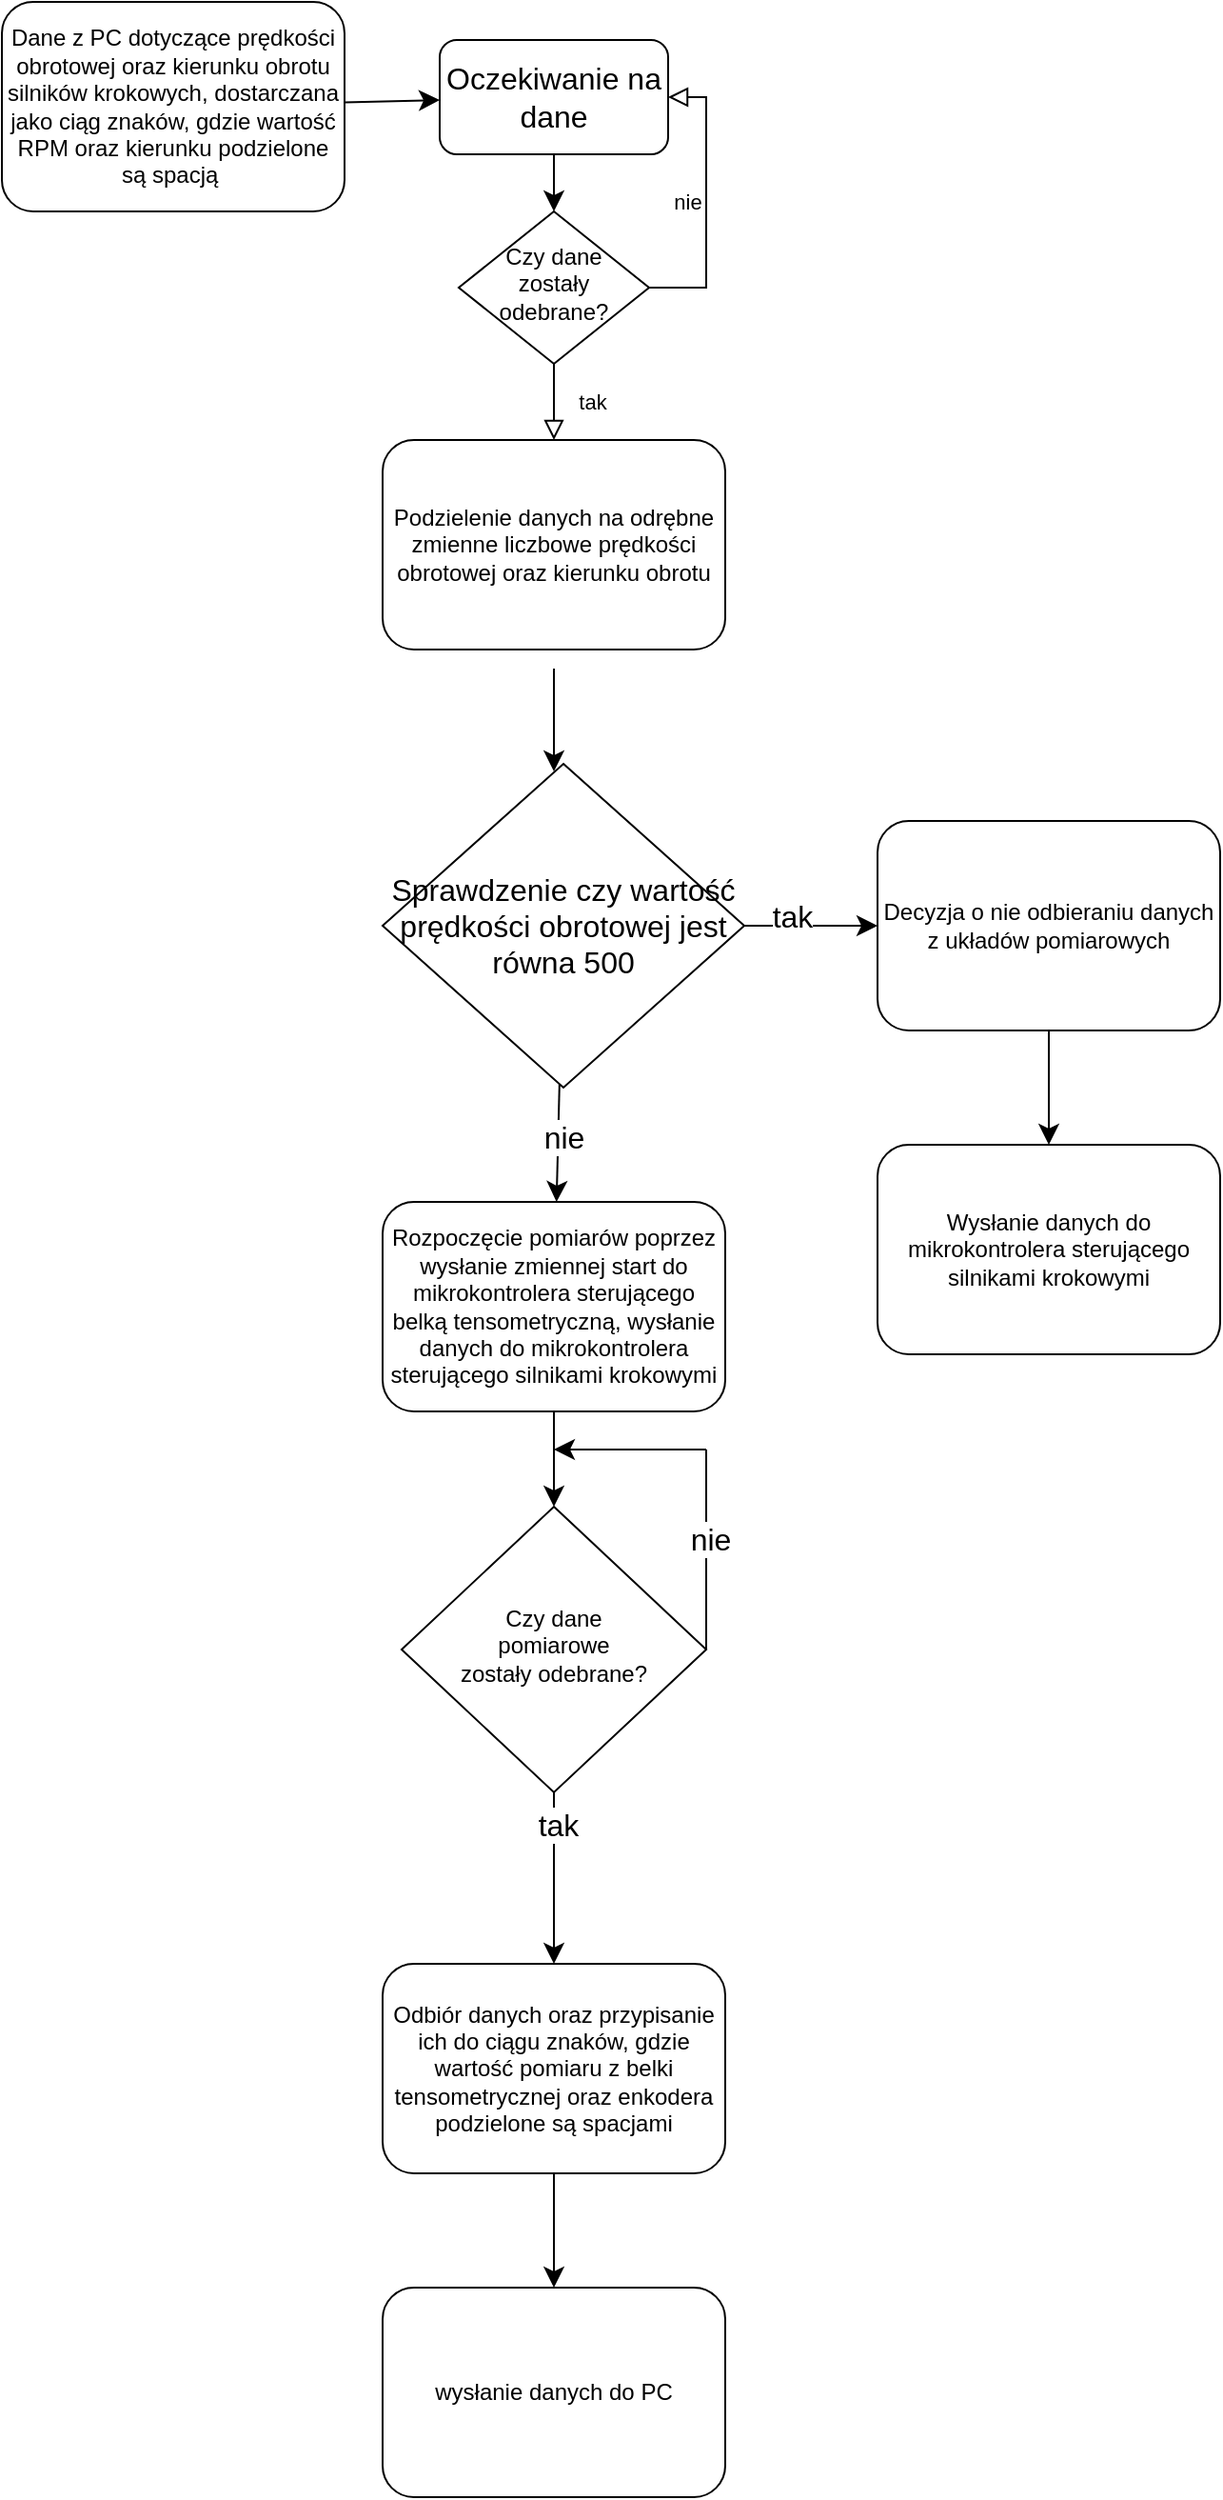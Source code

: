 <mxfile version="23.1.1" type="github">
  <diagram id="C5RBs43oDa-KdzZeNtuy" name="Page-1">
    <mxGraphModel dx="1904" dy="1348" grid="1" gridSize="10" guides="1" tooltips="1" connect="1" arrows="1" fold="1" page="1" pageScale="1" pageWidth="827" pageHeight="1169" background="#FFFFFF" math="0" shadow="0">
      <root>
        <mxCell id="WIyWlLk6GJQsqaUBKTNV-0" />
        <mxCell id="WIyWlLk6GJQsqaUBKTNV-1" parent="WIyWlLk6GJQsqaUBKTNV-0" />
        <mxCell id="IlHd5ytfKOKlLrHz04dE-11" value="" style="edgeStyle=none;curved=1;rounded=0;orthogonalLoop=1;jettySize=auto;html=1;fontSize=12;startSize=8;endSize=8;" edge="1" parent="WIyWlLk6GJQsqaUBKTNV-1" source="WIyWlLk6GJQsqaUBKTNV-3" target="IlHd5ytfKOKlLrHz04dE-8">
          <mxGeometry relative="1" as="geometry" />
        </mxCell>
        <mxCell id="WIyWlLk6GJQsqaUBKTNV-3" value="Dane z PC dotyczące prędkości obrotowej oraz kierunku obrotu silników krokowych, dostarczana jako ciąg znaków, gdzie wartość RPM oraz kierunku podzielone są spacją&amp;nbsp;" style="rounded=1;whiteSpace=wrap;html=1;fontSize=12;glass=0;strokeWidth=1;shadow=0;" parent="WIyWlLk6GJQsqaUBKTNV-1" vertex="1">
          <mxGeometry x="-70" y="60" width="180" height="110" as="geometry" />
        </mxCell>
        <mxCell id="WIyWlLk6GJQsqaUBKTNV-4" value="tak" style="rounded=0;html=1;jettySize=auto;orthogonalLoop=1;fontSize=11;endArrow=block;endFill=0;endSize=8;strokeWidth=1;shadow=0;labelBackgroundColor=none;edgeStyle=orthogonalEdgeStyle;" parent="WIyWlLk6GJQsqaUBKTNV-1" source="WIyWlLk6GJQsqaUBKTNV-6" edge="1">
          <mxGeometry x="0.012" y="20" relative="1" as="geometry">
            <mxPoint as="offset" />
            <mxPoint x="220" y="290" as="targetPoint" />
          </mxGeometry>
        </mxCell>
        <mxCell id="WIyWlLk6GJQsqaUBKTNV-5" value="nie" style="edgeStyle=orthogonalEdgeStyle;rounded=0;html=1;jettySize=auto;orthogonalLoop=1;fontSize=11;endArrow=block;endFill=0;endSize=8;strokeWidth=1;shadow=0;labelBackgroundColor=none;entryX=1;entryY=0.5;entryDx=0;entryDy=0;" parent="WIyWlLk6GJQsqaUBKTNV-1" source="WIyWlLk6GJQsqaUBKTNV-6" target="IlHd5ytfKOKlLrHz04dE-8" edge="1">
          <mxGeometry y="10" relative="1" as="geometry">
            <mxPoint as="offset" />
            <mxPoint x="320" y="210" as="targetPoint" />
            <Array as="points">
              <mxPoint x="300" y="210" />
              <mxPoint x="300" y="110" />
            </Array>
          </mxGeometry>
        </mxCell>
        <mxCell id="WIyWlLk6GJQsqaUBKTNV-6" value="Czy dane zostały odebrane?" style="rhombus;whiteSpace=wrap;html=1;shadow=0;fontFamily=Helvetica;fontSize=12;align=center;strokeWidth=1;spacing=6;spacingTop=-4;" parent="WIyWlLk6GJQsqaUBKTNV-1" vertex="1">
          <mxGeometry x="170" y="170" width="100" height="80" as="geometry" />
        </mxCell>
        <mxCell id="IlHd5ytfKOKlLrHz04dE-13" value="" style="edgeStyle=none;curved=1;rounded=0;orthogonalLoop=1;jettySize=auto;html=1;fontSize=12;startSize=8;endSize=8;" edge="1" parent="WIyWlLk6GJQsqaUBKTNV-1">
          <mxGeometry relative="1" as="geometry">
            <mxPoint x="220" y="410" as="sourcePoint" />
            <mxPoint x="220" y="464" as="targetPoint" />
          </mxGeometry>
        </mxCell>
        <mxCell id="IlHd5ytfKOKlLrHz04dE-7" style="edgeStyle=none;curved=1;rounded=0;orthogonalLoop=1;jettySize=auto;html=1;exitX=1;exitY=1;exitDx=0;exitDy=0;fontSize=12;startSize=8;endSize=8;" edge="1" parent="WIyWlLk6GJQsqaUBKTNV-1">
          <mxGeometry relative="1" as="geometry">
            <mxPoint x="240" y="122.5" as="sourcePoint" />
            <mxPoint x="240" y="122.5" as="targetPoint" />
          </mxGeometry>
        </mxCell>
        <mxCell id="IlHd5ytfKOKlLrHz04dE-8" value="Oczekiwanie na dane" style="rounded=1;whiteSpace=wrap;html=1;fontSize=16;" vertex="1" parent="WIyWlLk6GJQsqaUBKTNV-1">
          <mxGeometry x="160" y="80" width="120" height="60" as="geometry" />
        </mxCell>
        <mxCell id="IlHd5ytfKOKlLrHz04dE-10" value="" style="endArrow=classic;html=1;rounded=0;fontSize=12;startSize=8;endSize=8;curved=1;entryX=0.5;entryY=0;entryDx=0;entryDy=0;" edge="1" parent="WIyWlLk6GJQsqaUBKTNV-1" target="WIyWlLk6GJQsqaUBKTNV-6">
          <mxGeometry width="50" height="50" relative="1" as="geometry">
            <mxPoint x="220" y="140" as="sourcePoint" />
            <mxPoint x="270" y="90" as="targetPoint" />
          </mxGeometry>
        </mxCell>
        <mxCell id="IlHd5ytfKOKlLrHz04dE-14" value="Podzielenie danych na odrębne zmienne liczbowe prędkości obrotowej oraz kierunku obrotu" style="rounded=1;whiteSpace=wrap;html=1;fontSize=12;glass=0;strokeWidth=1;shadow=0;" vertex="1" parent="WIyWlLk6GJQsqaUBKTNV-1">
          <mxGeometry x="130" y="290" width="180" height="110" as="geometry" />
        </mxCell>
        <mxCell id="IlHd5ytfKOKlLrHz04dE-26" value="" style="edgeStyle=none;curved=1;rounded=0;orthogonalLoop=1;jettySize=auto;html=1;fontSize=12;startSize=8;endSize=8;" edge="1" parent="WIyWlLk6GJQsqaUBKTNV-1" source="IlHd5ytfKOKlLrHz04dE-16" target="IlHd5ytfKOKlLrHz04dE-18">
          <mxGeometry relative="1" as="geometry" />
        </mxCell>
        <mxCell id="IlHd5ytfKOKlLrHz04dE-29" value="tak" style="edgeLabel;html=1;align=center;verticalAlign=middle;resizable=0;points=[];fontSize=16;" vertex="1" connectable="0" parent="IlHd5ytfKOKlLrHz04dE-26">
          <mxGeometry x="-0.301" y="5" relative="1" as="geometry">
            <mxPoint as="offset" />
          </mxGeometry>
        </mxCell>
        <mxCell id="IlHd5ytfKOKlLrHz04dE-28" value="" style="edgeStyle=none;curved=1;rounded=0;orthogonalLoop=1;jettySize=auto;html=1;fontSize=12;startSize=8;endSize=8;" edge="1" parent="WIyWlLk6GJQsqaUBKTNV-1" source="IlHd5ytfKOKlLrHz04dE-16" target="IlHd5ytfKOKlLrHz04dE-27">
          <mxGeometry relative="1" as="geometry" />
        </mxCell>
        <mxCell id="IlHd5ytfKOKlLrHz04dE-30" value="nie" style="edgeLabel;html=1;align=center;verticalAlign=middle;resizable=0;points=[];fontSize=16;" vertex="1" connectable="0" parent="IlHd5ytfKOKlLrHz04dE-28">
          <mxGeometry x="-0.148" y="2" relative="1" as="geometry">
            <mxPoint y="1" as="offset" />
          </mxGeometry>
        </mxCell>
        <mxCell id="IlHd5ytfKOKlLrHz04dE-16" value="Sprawdzenie czy wartość prędkości obrotowej jest równa 500" style="rhombus;whiteSpace=wrap;html=1;fontSize=16;" vertex="1" parent="WIyWlLk6GJQsqaUBKTNV-1">
          <mxGeometry x="130" y="460" width="190" height="170" as="geometry" />
        </mxCell>
        <mxCell id="IlHd5ytfKOKlLrHz04dE-22" value="" style="edgeStyle=none;curved=1;rounded=0;orthogonalLoop=1;jettySize=auto;html=1;fontSize=12;startSize=8;endSize=8;" edge="1" parent="WIyWlLk6GJQsqaUBKTNV-1" source="IlHd5ytfKOKlLrHz04dE-18" target="IlHd5ytfKOKlLrHz04dE-21">
          <mxGeometry relative="1" as="geometry" />
        </mxCell>
        <mxCell id="IlHd5ytfKOKlLrHz04dE-18" value="Decyzja o nie odbieraniu danych z układów pomiarowych" style="rounded=1;whiteSpace=wrap;html=1;fontSize=12;glass=0;strokeWidth=1;shadow=0;" vertex="1" parent="WIyWlLk6GJQsqaUBKTNV-1">
          <mxGeometry x="390" y="490" width="180" height="110" as="geometry" />
        </mxCell>
        <mxCell id="IlHd5ytfKOKlLrHz04dE-21" value="Wysłanie danych do mikrokontrolera sterującego silnikami krokowymi" style="rounded=1;whiteSpace=wrap;html=1;fontSize=12;glass=0;strokeWidth=1;shadow=0;" vertex="1" parent="WIyWlLk6GJQsqaUBKTNV-1">
          <mxGeometry x="390" y="660" width="180" height="110" as="geometry" />
        </mxCell>
        <mxCell id="IlHd5ytfKOKlLrHz04dE-32" value="" style="edgeStyle=none;curved=1;rounded=0;orthogonalLoop=1;jettySize=auto;html=1;fontSize=12;startSize=8;endSize=8;" edge="1" parent="WIyWlLk6GJQsqaUBKTNV-1" source="IlHd5ytfKOKlLrHz04dE-27" target="IlHd5ytfKOKlLrHz04dE-31">
          <mxGeometry relative="1" as="geometry" />
        </mxCell>
        <mxCell id="IlHd5ytfKOKlLrHz04dE-27" value="Rozpoczęcie pomiarów poprzez wysłanie zmiennej start do mikrokontrolera sterującego belką tensometryczną, wysłanie danych do mikrokontrolera sterującego silnikami krokowymi" style="rounded=1;whiteSpace=wrap;html=1;fontSize=12;glass=0;strokeWidth=1;shadow=0;" vertex="1" parent="WIyWlLk6GJQsqaUBKTNV-1">
          <mxGeometry x="130" y="690" width="180" height="110" as="geometry" />
        </mxCell>
        <mxCell id="IlHd5ytfKOKlLrHz04dE-34" style="edgeStyle=none;curved=1;rounded=0;orthogonalLoop=1;jettySize=auto;html=1;exitX=0.5;exitY=1;exitDx=0;exitDy=0;entryX=0.5;entryY=0;entryDx=0;entryDy=0;fontSize=12;startSize=8;endSize=8;" edge="1" parent="WIyWlLk6GJQsqaUBKTNV-1" source="IlHd5ytfKOKlLrHz04dE-31" target="IlHd5ytfKOKlLrHz04dE-33">
          <mxGeometry relative="1" as="geometry" />
        </mxCell>
        <mxCell id="IlHd5ytfKOKlLrHz04dE-35" value="tak" style="edgeLabel;html=1;align=center;verticalAlign=middle;resizable=0;points=[];fontSize=16;" vertex="1" connectable="0" parent="IlHd5ytfKOKlLrHz04dE-34">
          <mxGeometry x="-0.621" y="2" relative="1" as="geometry">
            <mxPoint as="offset" />
          </mxGeometry>
        </mxCell>
        <mxCell id="IlHd5ytfKOKlLrHz04dE-31" value="Czy dane &lt;br&gt;pomiarowe&lt;br&gt;zostały odebrane?" style="rhombus;whiteSpace=wrap;html=1;shadow=0;fontFamily=Helvetica;fontSize=12;align=center;strokeWidth=1;spacing=6;spacingTop=-4;" vertex="1" parent="WIyWlLk6GJQsqaUBKTNV-1">
          <mxGeometry x="140" y="850" width="160" height="150" as="geometry" />
        </mxCell>
        <mxCell id="IlHd5ytfKOKlLrHz04dE-38" value="" style="edgeStyle=none;curved=1;rounded=0;orthogonalLoop=1;jettySize=auto;html=1;fontSize=12;startSize=8;endSize=8;" edge="1" parent="WIyWlLk6GJQsqaUBKTNV-1" source="IlHd5ytfKOKlLrHz04dE-33" target="IlHd5ytfKOKlLrHz04dE-36">
          <mxGeometry relative="1" as="geometry" />
        </mxCell>
        <mxCell id="IlHd5ytfKOKlLrHz04dE-33" value="Odbiór danych oraz przypisanie ich do ciągu znaków, gdzie wartość pomiaru z belki tensometrycznej oraz enkodera podzielone są spacjami" style="rounded=1;whiteSpace=wrap;html=1;fontSize=12;glass=0;strokeWidth=1;shadow=0;" vertex="1" parent="WIyWlLk6GJQsqaUBKTNV-1">
          <mxGeometry x="130" y="1090" width="180" height="110" as="geometry" />
        </mxCell>
        <mxCell id="IlHd5ytfKOKlLrHz04dE-36" value="wysłanie danych do PC" style="rounded=1;whiteSpace=wrap;html=1;fontSize=12;glass=0;strokeWidth=1;shadow=0;" vertex="1" parent="WIyWlLk6GJQsqaUBKTNV-1">
          <mxGeometry x="130" y="1260" width="180" height="110" as="geometry" />
        </mxCell>
        <mxCell id="IlHd5ytfKOKlLrHz04dE-41" value="" style="endArrow=classic;html=1;rounded=0;fontSize=12;startSize=8;endSize=8;curved=1;" edge="1" parent="WIyWlLk6GJQsqaUBKTNV-1">
          <mxGeometry width="50" height="50" relative="1" as="geometry">
            <mxPoint x="300" y="820" as="sourcePoint" />
            <mxPoint x="220" y="820" as="targetPoint" />
          </mxGeometry>
        </mxCell>
        <mxCell id="IlHd5ytfKOKlLrHz04dE-42" value="" style="endArrow=none;html=1;rounded=0;fontSize=12;startSize=8;endSize=8;curved=1;exitX=1;exitY=0.5;exitDx=0;exitDy=0;" edge="1" parent="WIyWlLk6GJQsqaUBKTNV-1" source="IlHd5ytfKOKlLrHz04dE-31">
          <mxGeometry width="50" height="50" relative="1" as="geometry">
            <mxPoint x="330" y="910" as="sourcePoint" />
            <mxPoint x="300" y="820" as="targetPoint" />
          </mxGeometry>
        </mxCell>
        <mxCell id="IlHd5ytfKOKlLrHz04dE-44" value="nie" style="edgeLabel;html=1;align=center;verticalAlign=middle;resizable=0;points=[];fontSize=16;" vertex="1" connectable="0" parent="IlHd5ytfKOKlLrHz04dE-42">
          <mxGeometry x="0.105" y="-2" relative="1" as="geometry">
            <mxPoint as="offset" />
          </mxGeometry>
        </mxCell>
      </root>
    </mxGraphModel>
  </diagram>
</mxfile>
